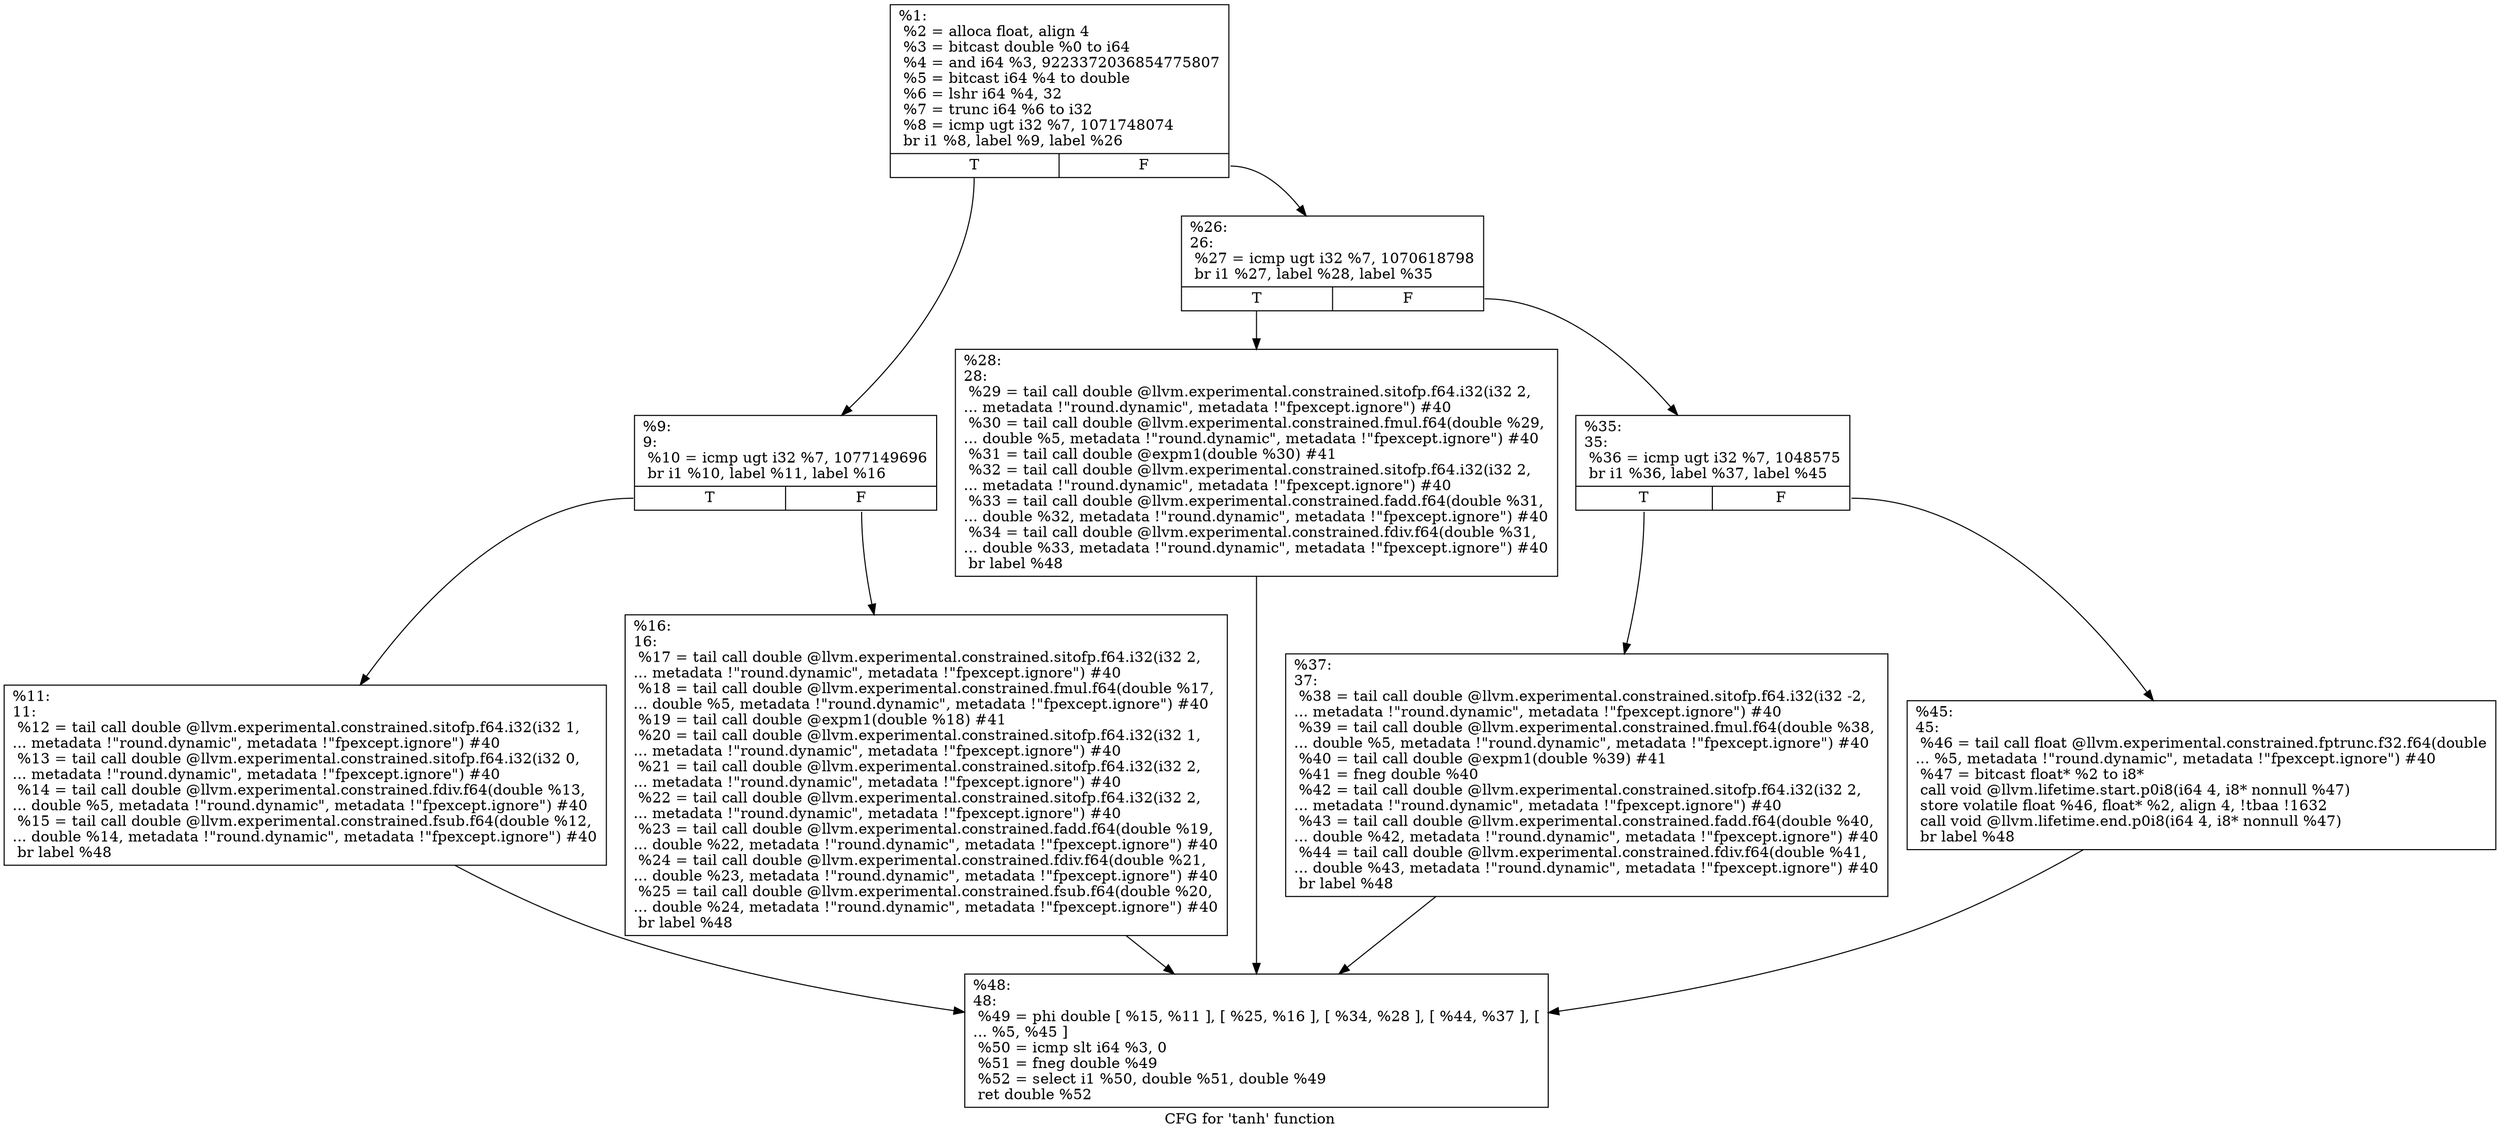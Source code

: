 digraph "CFG for 'tanh' function" {
	label="CFG for 'tanh' function";

	Node0x1e742a0 [shape=record,label="{%1:\l  %2 = alloca float, align 4\l  %3 = bitcast double %0 to i64\l  %4 = and i64 %3, 9223372036854775807\l  %5 = bitcast i64 %4 to double\l  %6 = lshr i64 %4, 32\l  %7 = trunc i64 %6 to i32\l  %8 = icmp ugt i32 %7, 1071748074\l  br i1 %8, label %9, label %26\l|{<s0>T|<s1>F}}"];
	Node0x1e742a0:s0 -> Node0x1e747f0;
	Node0x1e742a0:s1 -> Node0x1e748e0;
	Node0x1e747f0 [shape=record,label="{%9:\l9:                                                \l  %10 = icmp ugt i32 %7, 1077149696\l  br i1 %10, label %11, label %16\l|{<s0>T|<s1>F}}"];
	Node0x1e747f0:s0 -> Node0x1e74840;
	Node0x1e747f0:s1 -> Node0x1e74890;
	Node0x1e74840 [shape=record,label="{%11:\l11:                                               \l  %12 = tail call double @llvm.experimental.constrained.sitofp.f64.i32(i32 1,\l... metadata !\"round.dynamic\", metadata !\"fpexcept.ignore\") #40\l  %13 = tail call double @llvm.experimental.constrained.sitofp.f64.i32(i32 0,\l... metadata !\"round.dynamic\", metadata !\"fpexcept.ignore\") #40\l  %14 = tail call double @llvm.experimental.constrained.fdiv.f64(double %13,\l... double %5, metadata !\"round.dynamic\", metadata !\"fpexcept.ignore\") #40\l  %15 = tail call double @llvm.experimental.constrained.fsub.f64(double %12,\l... double %14, metadata !\"round.dynamic\", metadata !\"fpexcept.ignore\") #40\l  br label %48\l}"];
	Node0x1e74840 -> Node0x1e74a70;
	Node0x1e74890 [shape=record,label="{%16:\l16:                                               \l  %17 = tail call double @llvm.experimental.constrained.sitofp.f64.i32(i32 2,\l... metadata !\"round.dynamic\", metadata !\"fpexcept.ignore\") #40\l  %18 = tail call double @llvm.experimental.constrained.fmul.f64(double %17,\l... double %5, metadata !\"round.dynamic\", metadata !\"fpexcept.ignore\") #40\l  %19 = tail call double @expm1(double %18) #41\l  %20 = tail call double @llvm.experimental.constrained.sitofp.f64.i32(i32 1,\l... metadata !\"round.dynamic\", metadata !\"fpexcept.ignore\") #40\l  %21 = tail call double @llvm.experimental.constrained.sitofp.f64.i32(i32 2,\l... metadata !\"round.dynamic\", metadata !\"fpexcept.ignore\") #40\l  %22 = tail call double @llvm.experimental.constrained.sitofp.f64.i32(i32 2,\l... metadata !\"round.dynamic\", metadata !\"fpexcept.ignore\") #40\l  %23 = tail call double @llvm.experimental.constrained.fadd.f64(double %19,\l... double %22, metadata !\"round.dynamic\", metadata !\"fpexcept.ignore\") #40\l  %24 = tail call double @llvm.experimental.constrained.fdiv.f64(double %21,\l... double %23, metadata !\"round.dynamic\", metadata !\"fpexcept.ignore\") #40\l  %25 = tail call double @llvm.experimental.constrained.fsub.f64(double %20,\l... double %24, metadata !\"round.dynamic\", metadata !\"fpexcept.ignore\") #40\l  br label %48\l}"];
	Node0x1e74890 -> Node0x1e74a70;
	Node0x1e748e0 [shape=record,label="{%26:\l26:                                               \l  %27 = icmp ugt i32 %7, 1070618798\l  br i1 %27, label %28, label %35\l|{<s0>T|<s1>F}}"];
	Node0x1e748e0:s0 -> Node0x1e74930;
	Node0x1e748e0:s1 -> Node0x1e74980;
	Node0x1e74930 [shape=record,label="{%28:\l28:                                               \l  %29 = tail call double @llvm.experimental.constrained.sitofp.f64.i32(i32 2,\l... metadata !\"round.dynamic\", metadata !\"fpexcept.ignore\") #40\l  %30 = tail call double @llvm.experimental.constrained.fmul.f64(double %29,\l... double %5, metadata !\"round.dynamic\", metadata !\"fpexcept.ignore\") #40\l  %31 = tail call double @expm1(double %30) #41\l  %32 = tail call double @llvm.experimental.constrained.sitofp.f64.i32(i32 2,\l... metadata !\"round.dynamic\", metadata !\"fpexcept.ignore\") #40\l  %33 = tail call double @llvm.experimental.constrained.fadd.f64(double %31,\l... double %32, metadata !\"round.dynamic\", metadata !\"fpexcept.ignore\") #40\l  %34 = tail call double @llvm.experimental.constrained.fdiv.f64(double %31,\l... double %33, metadata !\"round.dynamic\", metadata !\"fpexcept.ignore\") #40\l  br label %48\l}"];
	Node0x1e74930 -> Node0x1e74a70;
	Node0x1e74980 [shape=record,label="{%35:\l35:                                               \l  %36 = icmp ugt i32 %7, 1048575\l  br i1 %36, label %37, label %45\l|{<s0>T|<s1>F}}"];
	Node0x1e74980:s0 -> Node0x1e749d0;
	Node0x1e74980:s1 -> Node0x1e74a20;
	Node0x1e749d0 [shape=record,label="{%37:\l37:                                               \l  %38 = tail call double @llvm.experimental.constrained.sitofp.f64.i32(i32 -2,\l... metadata !\"round.dynamic\", metadata !\"fpexcept.ignore\") #40\l  %39 = tail call double @llvm.experimental.constrained.fmul.f64(double %38,\l... double %5, metadata !\"round.dynamic\", metadata !\"fpexcept.ignore\") #40\l  %40 = tail call double @expm1(double %39) #41\l  %41 = fneg double %40\l  %42 = tail call double @llvm.experimental.constrained.sitofp.f64.i32(i32 2,\l... metadata !\"round.dynamic\", metadata !\"fpexcept.ignore\") #40\l  %43 = tail call double @llvm.experimental.constrained.fadd.f64(double %40,\l... double %42, metadata !\"round.dynamic\", metadata !\"fpexcept.ignore\") #40\l  %44 = tail call double @llvm.experimental.constrained.fdiv.f64(double %41,\l... double %43, metadata !\"round.dynamic\", metadata !\"fpexcept.ignore\") #40\l  br label %48\l}"];
	Node0x1e749d0 -> Node0x1e74a70;
	Node0x1e74a20 [shape=record,label="{%45:\l45:                                               \l  %46 = tail call float @llvm.experimental.constrained.fptrunc.f32.f64(double\l... %5, metadata !\"round.dynamic\", metadata !\"fpexcept.ignore\") #40\l  %47 = bitcast float* %2 to i8*\l  call void @llvm.lifetime.start.p0i8(i64 4, i8* nonnull %47)\l  store volatile float %46, float* %2, align 4, !tbaa !1632\l  call void @llvm.lifetime.end.p0i8(i64 4, i8* nonnull %47)\l  br label %48\l}"];
	Node0x1e74a20 -> Node0x1e74a70;
	Node0x1e74a70 [shape=record,label="{%48:\l48:                                               \l  %49 = phi double [ %15, %11 ], [ %25, %16 ], [ %34, %28 ], [ %44, %37 ], [\l... %5, %45 ]\l  %50 = icmp slt i64 %3, 0\l  %51 = fneg double %49\l  %52 = select i1 %50, double %51, double %49\l  ret double %52\l}"];
}
